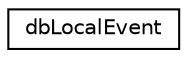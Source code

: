 digraph "Graphical Class Hierarchy"
{
 // INTERACTIVE_SVG=YES
 // LATEX_PDF_SIZE
  edge [fontname="Helvetica",fontsize="10",labelfontname="Helvetica",labelfontsize="10"];
  node [fontname="Helvetica",fontsize="10",shape=record];
  rankdir="LR";
  Node0 [label="dbLocalEvent",height=0.2,width=0.4,color="black", fillcolor="white", style="filled",URL="$classdbLocalEvent.html",tooltip=" "];
}
